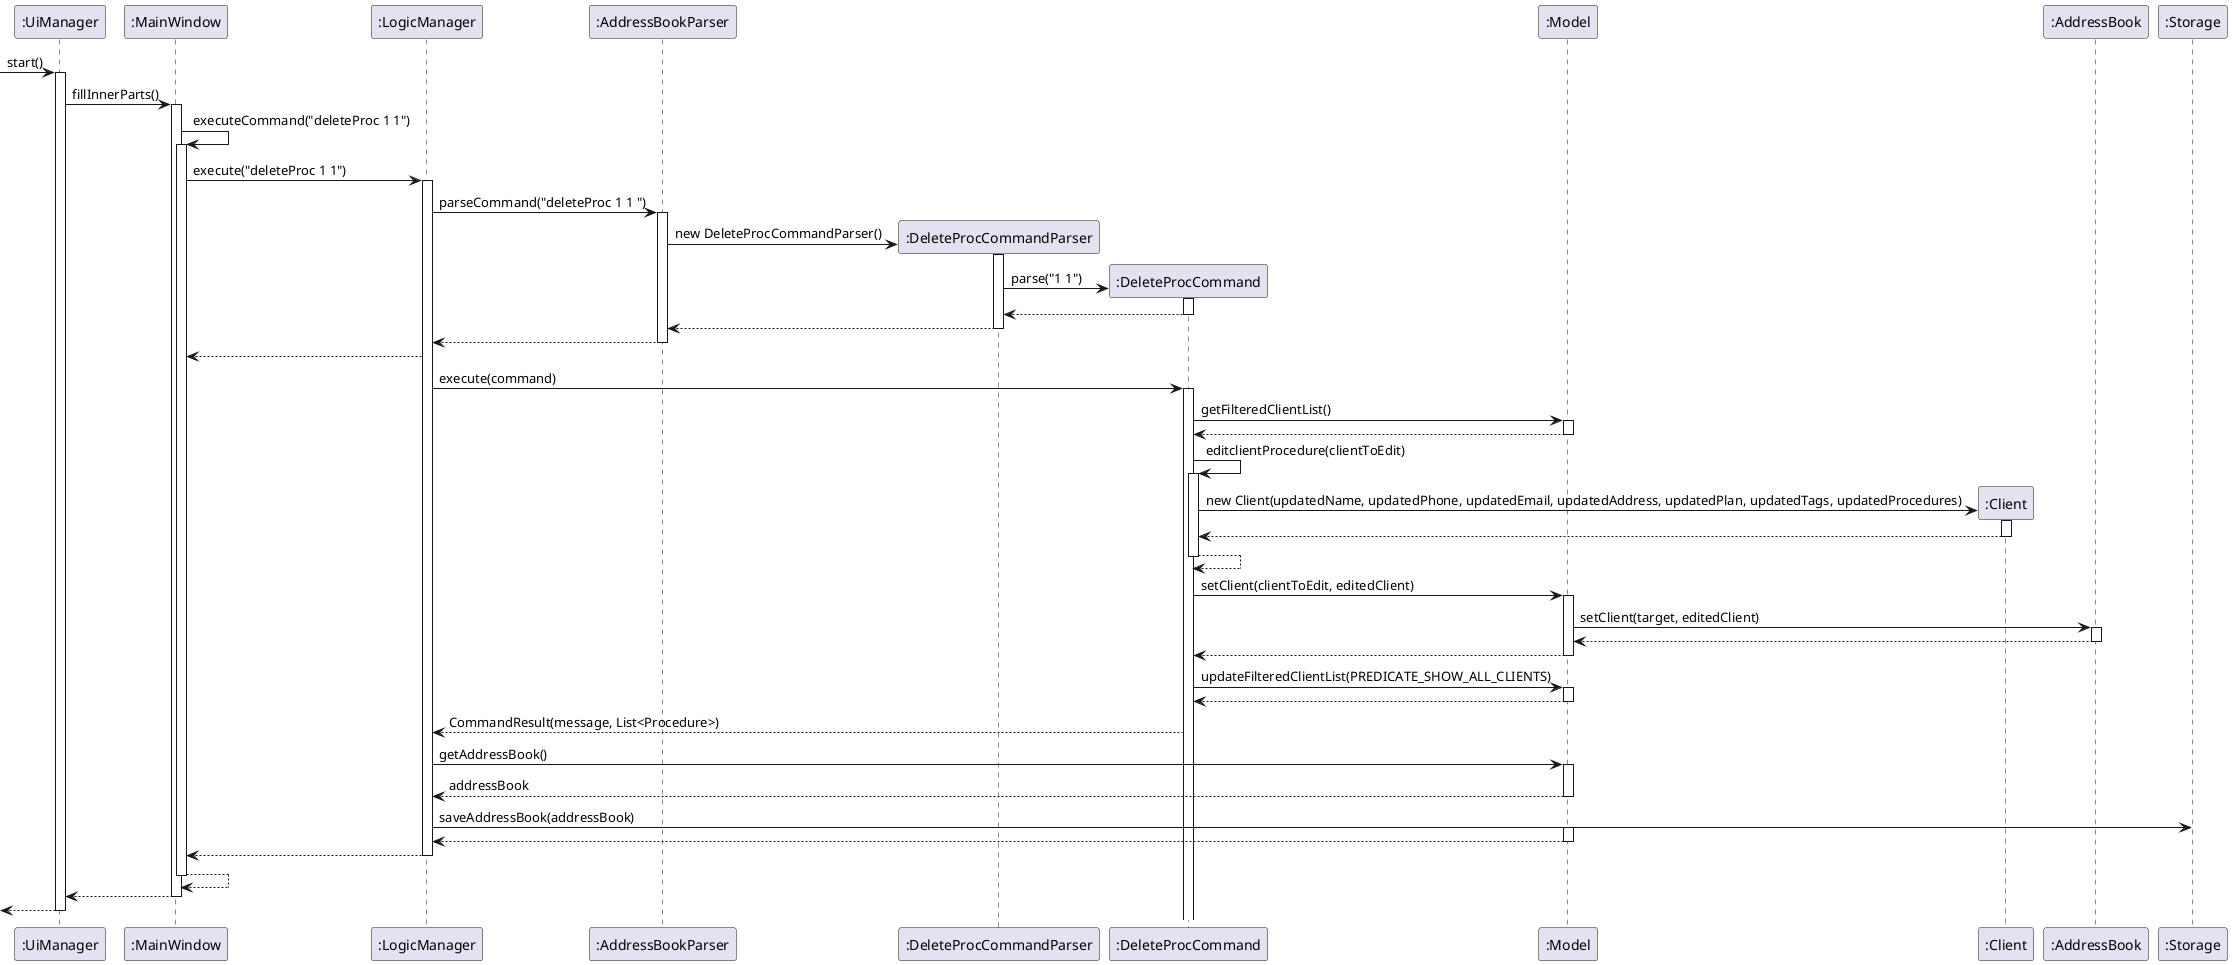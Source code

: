 @startuml

-> ":UiManager" : start()
activate ":UiManager"

":UiManager" -> ":MainWindow" : fillInnerParts()
activate ":MainWindow"
":MainWindow" -> ":MainWindow" : executeCommand("deleteProc 1 1")
activate ":MainWindow"
":MainWindow" -> ":LogicManager" : execute("deleteProc 1 1")
activate ":LogicManager"

":LogicManager" -> ":AddressBookParser" : parseCommand("deleteProc 1 1 ")
activate ":AddressBookParser"

create ":DeleteProcCommandParser"
":AddressBookParser" -> ":DeleteProcCommandParser" : new DeleteProcCommandParser()
activate ":DeleteProcCommandParser"
create ":DeleteProcCommand"
":DeleteProcCommandParser" -> ":DeleteProcCommand" : parse("1 1")
activate ":DeleteProcCommand"

":DeleteProcCommand" --> ":DeleteProcCommandParser"
deactivate ":DeleteProcCommand"
":DeleteProcCommandParser" --> ":AddressBookParser"
deactivate ":DeleteProcCommandParser"
":AddressBookParser" --> ":LogicManager"
deactivate ":AddressBookParser"
":LogicManager" --> ":MainWindow"

":LogicManager" -> ":DeleteProcCommand" : execute(command)
activate ":DeleteProcCommand"
":DeleteProcCommand" -> ":Model" : getFilteredClientList()
activate ":Model"
":Model" --> ":DeleteProcCommand"
deactivate ":Model"
":DeleteProcCommand" -> ":DeleteProcCommand" : editclientProcedure(clientToEdit)
activate ":DeleteProcCommand"
create ":Client"
":DeleteProcCommand" -> ":Client" : new Client(updatedName, updatedPhone, updatedEmail, updatedAddress, updatedPlan, updatedTags, updatedProcedures)
activate ":Client"
":Client" --> ":DeleteProcCommand"
deactivate ":Client"
":DeleteProcCommand" --> ":DeleteProcCommand"
deactivate ":DeleteProcCommand"

":DeleteProcCommand" -> ":Model" : setClient(clientToEdit, editedClient)
activate ":Model"
":Model" -> ":AddressBook" : setClient(target, editedClient)
activate ":AddressBook"
":AddressBook" --> ":Model"
deactivate ":AddressBook"
":Model" --> ":DeleteProcCommand"
deactivate ":Model"

":DeleteProcCommand" -> ":Model" : updateFilteredClientList(PREDICATE_SHOW_ALL_CLIENTS)
activate ":Model"
":Model" --> ":DeleteProcCommand"
deactivate ":Model"
":DeleteProcCommand" --> ":LogicManager" : CommandResult(message, List<Procedure>)

":LogicManager" -> ":Model" : getAddressBook()
activate ":Model"
":Model" --> ":LogicManager" : addressBook
deactivate ":Model"

":LogicManager" -> ":Storage" : saveAddressBook(addressBook)
activate ":Model"
":Model" --> ":LogicManager"
deactivate ":Model"

":LogicManager" --> ":MainWindow"

deactivate ":LogicManager"
":MainWindow" --> ":MainWindow"
deactivate ":MainWindow"
":MainWindow" --> ":UiManager"
deactivate ":MainWindow"
<-- ":UiManager"
deactivate ":UiManager"
@enduml
